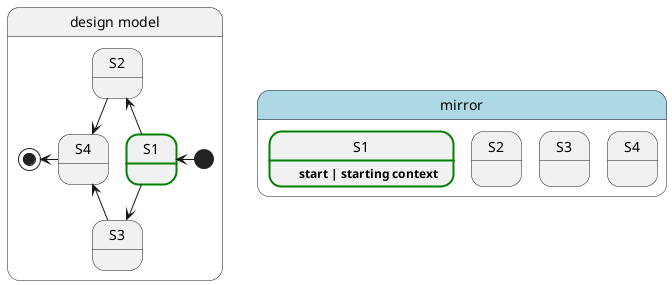 @startuml

state "design model" as designedmodel {
    state S1 ##[bold]green
    state S2
    state S3
    state S4


    [*] -left-> S1
    S1 -up-> S2
    S1 -down-> S3
    S2 -down-> S4
    S3 -up-> S4
    S4 -left-> [*]
}

state mirror #lightblue{

    state "S1" as MS1 ##[bold]green : \t**start | starting context** 
    state "S2" as MS2 : \t
    state "S3" as MS3 : \t
    state "S4" as MS4 : \t

}

@enduml
